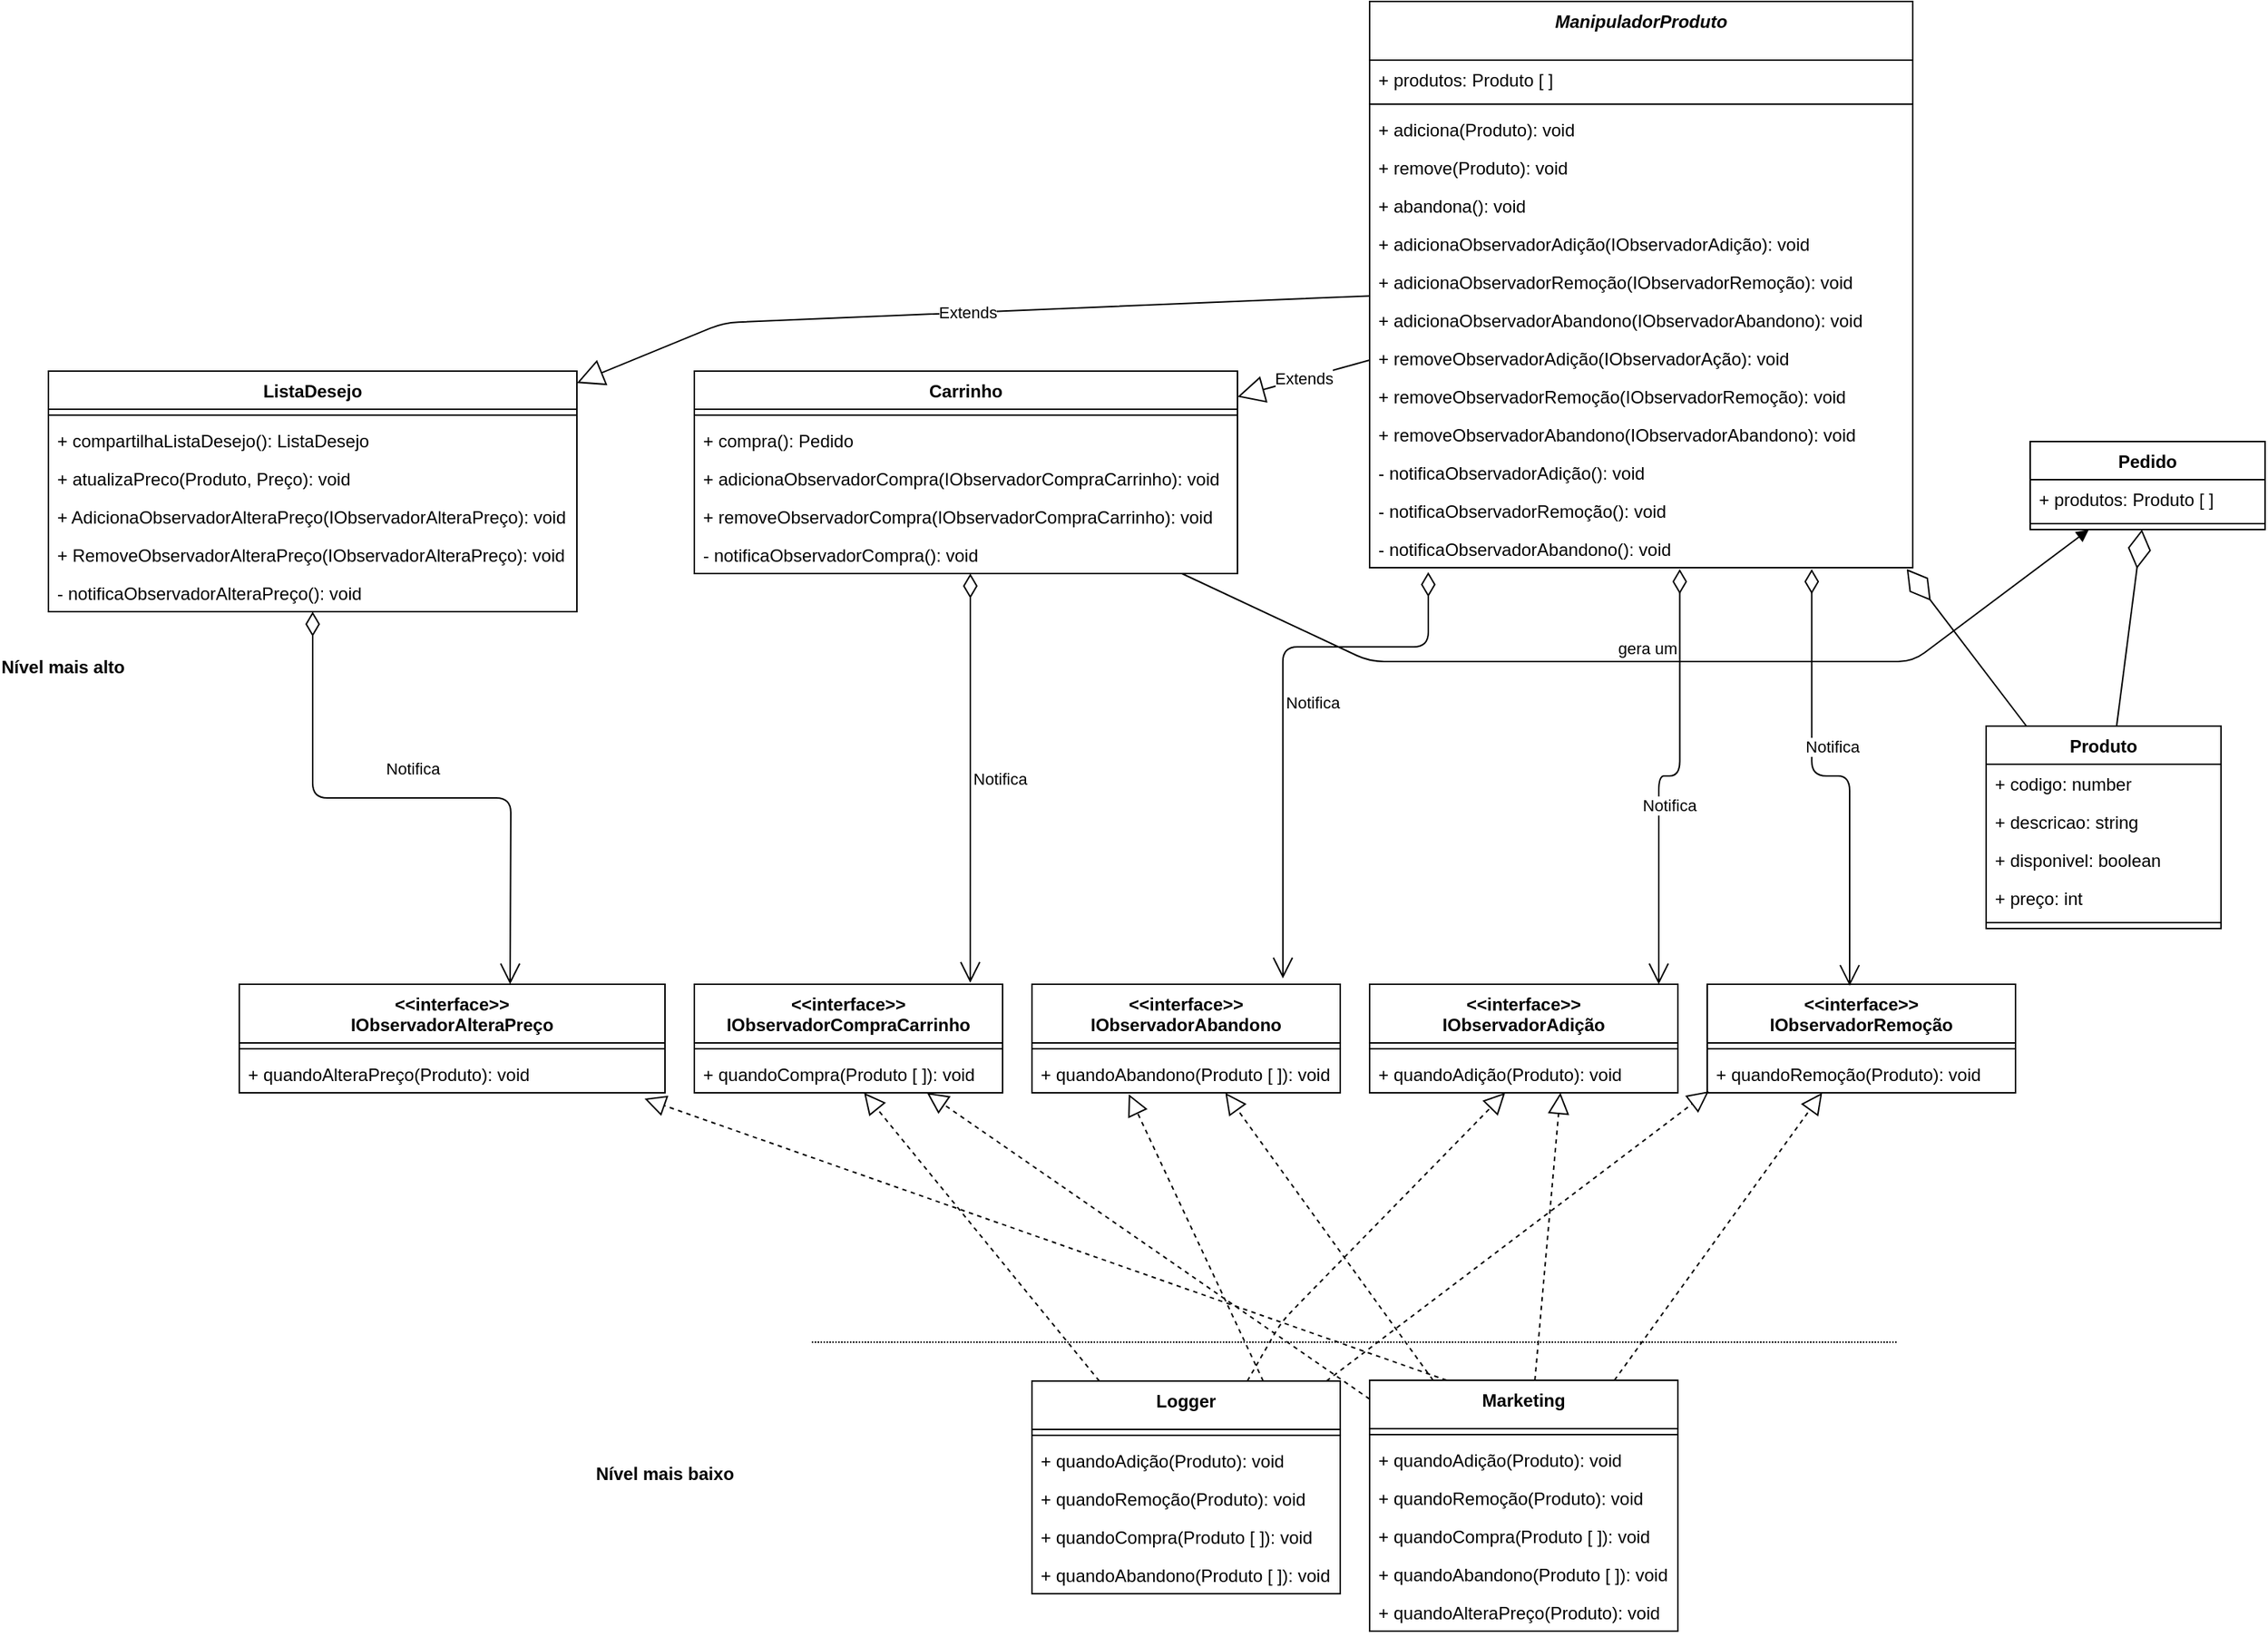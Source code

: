 <mxfile version="13.8.0" type="device"><diagram id="2kCRDFUwxtf_5Fmj9jrn" name="Page-1"><mxGraphModel dx="1823" dy="1002" grid="1" gridSize="10" guides="1" tooltips="1" connect="1" arrows="1" fold="1" page="1" pageScale="1" pageWidth="1100" pageHeight="600" math="0" shadow="0"><root><mxCell id="0"/><mxCell id="1" parent="0"/><mxCell id="i8tHs8VNy3ANWFrHOgjr-10" value="" style="endArrow=diamondThin;endFill=0;endSize=24;html=1;entryX=0.989;entryY=1.038;entryDx=0;entryDy=0;entryPerimeter=0;" parent="1" source="i8tHs8VNy3ANWFrHOgjr-5" target="zNU1u_UBfAi4vnhoaf6n-80" edge="1"><mxGeometry width="160" relative="1" as="geometry"><mxPoint x="480" y="220" as="sourcePoint"/><mxPoint x="880" y="-100" as="targetPoint"/></mxGeometry></mxCell><mxCell id="i8tHs8VNy3ANWFrHOgjr-18" value="" style="endArrow=diamondThin;endFill=0;endSize=24;html=1;" parent="1" source="i8tHs8VNy3ANWFrHOgjr-5" target="i8tHs8VNy3ANWFrHOgjr-14" edge="1"><mxGeometry width="160" relative="1" as="geometry"><mxPoint x="720" y="290" as="sourcePoint"/><mxPoint x="880" y="290" as="targetPoint"/></mxGeometry></mxCell><mxCell id="i8tHs8VNy3ANWFrHOgjr-19" value="gera um" style="html=1;verticalAlign=bottom;endArrow=block;" parent="1" source="i8tHs8VNy3ANWFrHOgjr-1" target="i8tHs8VNy3ANWFrHOgjr-14" edge="1"><mxGeometry width="80" relative="1" as="geometry"><mxPoint x="490" y="250" as="sourcePoint"/><mxPoint x="570" y="250" as="targetPoint"/><mxPoint as="offset"/><Array as="points"><mxPoint x="510" y="-130"/><mxPoint x="880" y="-130"/></Array></mxGeometry></mxCell><mxCell id="i8tHs8VNy3ANWFrHOgjr-25" value="" style="line;strokeWidth=1;fillColor=none;align=left;verticalAlign=middle;spacingTop=-1;spacingLeft=3;spacingRight=3;rotatable=0;labelPosition=right;points=[];portConstraint=eastwest;dashed=1;dashPattern=1 1;" parent="1" vertex="1"><mxGeometry x="130" y="330" width="740" height="8" as="geometry"/></mxCell><mxCell id="i8tHs8VNy3ANWFrHOgjr-28" value="Nível mais alto" style="text;align=center;fontStyle=1;verticalAlign=middle;spacingLeft=3;spacingRight=3;strokeColor=none;rotatable=0;points=[[0,0.5],[1,0.5]];portConstraint=eastwest;dashed=1;dashPattern=1 1;" parent="1" vertex="1"><mxGeometry x="-420" y="-140" width="80" height="26" as="geometry"/></mxCell><mxCell id="i8tHs8VNy3ANWFrHOgjr-29" value="Nível mais baixo" style="text;align=center;fontStyle=1;verticalAlign=middle;spacingLeft=3;spacingRight=3;strokeColor=none;rotatable=0;points=[[0,0.5],[1,0.5]];portConstraint=eastwest;dashed=1;dashPattern=1 1;" parent="1" vertex="1"><mxGeometry x="-10" y="410" width="80" height="26" as="geometry"/></mxCell><mxCell id="zNU1u_UBfAi4vnhoaf6n-22" value="" style="endArrow=block;dashed=1;endFill=0;endSize=12;html=1;" edge="1" parent="1" source="zNU1u_UBfAi4vnhoaf6n-7" target="zNU1u_UBfAi4vnhoaf6n-48"><mxGeometry width="160" relative="1" as="geometry"><mxPoint x="80" y="550" as="sourcePoint"/><mxPoint x="240" y="550" as="targetPoint"/></mxGeometry></mxCell><mxCell id="zNU1u_UBfAi4vnhoaf6n-56" value="" style="endArrow=block;dashed=1;endFill=0;endSize=12;html=1;" edge="1" parent="1" source="zNU1u_UBfAi4vnhoaf6n-15" target="zNU1u_UBfAi4vnhoaf6n-44"><mxGeometry width="160" relative="1" as="geometry"><mxPoint x="46.222" y="378.99" as="sourcePoint"/><mxPoint x="20.0" y="240.002" as="targetPoint"/></mxGeometry></mxCell><mxCell id="zNU1u_UBfAi4vnhoaf6n-57" value="" style="endArrow=block;dashed=1;endFill=0;endSize=12;html=1;entryX=0.619;entryY=1;entryDx=0;entryDy=0;entryPerimeter=0;" edge="1" parent="1" source="zNU1u_UBfAi4vnhoaf6n-15" target="zNU1u_UBfAi4vnhoaf6n-34"><mxGeometry width="160" relative="1" as="geometry"><mxPoint x="260.002" y="330" as="sourcePoint"/><mxPoint x="233.78" y="191.012" as="targetPoint"/><Array as="points"/></mxGeometry></mxCell><mxCell id="zNU1u_UBfAi4vnhoaf6n-63" value="" style="endArrow=block;dashed=1;endFill=0;endSize=12;html=1;" edge="1" parent="1" source="zNU1u_UBfAi4vnhoaf6n-15" target="zNU1u_UBfAi4vnhoaf6n-38"><mxGeometry width="160" relative="1" as="geometry"><mxPoint x="50.8" y="360" as="sourcePoint"/><mxPoint x="-86.926" y="254" as="targetPoint"/></mxGeometry></mxCell><mxCell id="zNU1u_UBfAi4vnhoaf6n-64" value="" style="endArrow=block;dashed=1;endFill=0;endSize=12;html=1;exitX=0.75;exitY=0;exitDx=0;exitDy=0;entryX=0.314;entryY=1.038;entryDx=0;entryDy=0;entryPerimeter=0;" edge="1" parent="1" source="zNU1u_UBfAi4vnhoaf6n-7" target="zNU1u_UBfAi4vnhoaf6n-55"><mxGeometry width="160" relative="1" as="geometry"><mxPoint x="-22.27" y="366" as="sourcePoint"/><mxPoint x="-159.996" y="260" as="targetPoint"/></mxGeometry></mxCell><mxCell id="zNU1u_UBfAi4vnhoaf6n-65" value="" style="endArrow=block;dashed=1;endFill=0;endSize=12;html=1;entryX=0.005;entryY=0.962;entryDx=0;entryDy=0;entryPerimeter=0;" edge="1" parent="1" source="zNU1u_UBfAi4vnhoaf6n-7" target="zNU1u_UBfAi4vnhoaf6n-41"><mxGeometry width="160" relative="1" as="geometry"><mxPoint x="60.8" y="370" as="sourcePoint"/><mxPoint x="-76.926" y="264" as="targetPoint"/></mxGeometry></mxCell><mxCell id="zNU1u_UBfAi4vnhoaf6n-66" value="" style="endArrow=block;dashed=1;endFill=0;endSize=12;html=1;" edge="1" parent="1" source="zNU1u_UBfAi4vnhoaf6n-7" target="zNU1u_UBfAi4vnhoaf6n-34"><mxGeometry width="160" relative="1" as="geometry"><mxPoint x="-26.869" y="360" as="sourcePoint"/><mxPoint x="81.05" y="253.012" as="targetPoint"/><Array as="points"><mxPoint x="450" y="320"/></Array></mxGeometry></mxCell><mxCell id="i8tHs8VNy3ANWFrHOgjr-5" value="Produto" style="swimlane;fontStyle=1;align=center;verticalAlign=top;childLayout=stackLayout;horizontal=1;startSize=26;horizontalStack=0;resizeParent=1;resizeParentMax=0;resizeLast=0;collapsible=1;marginBottom=0;" parent="1" vertex="1"><mxGeometry x="930" y="-86" width="160" height="138" as="geometry"/></mxCell><mxCell id="i8tHs8VNy3ANWFrHOgjr-6" value="+ codigo: number" style="text;strokeColor=none;fillColor=none;align=left;verticalAlign=top;spacingLeft=4;spacingRight=4;overflow=hidden;rotatable=0;points=[[0,0.5],[1,0.5]];portConstraint=eastwest;" parent="i8tHs8VNy3ANWFrHOgjr-5" vertex="1"><mxGeometry y="26" width="160" height="26" as="geometry"/></mxCell><mxCell id="i8tHs8VNy3ANWFrHOgjr-9" value="+ descricao: string" style="text;strokeColor=none;fillColor=none;align=left;verticalAlign=top;spacingLeft=4;spacingRight=4;overflow=hidden;rotatable=0;points=[[0,0.5],[1,0.5]];portConstraint=eastwest;" parent="i8tHs8VNy3ANWFrHOgjr-5" vertex="1"><mxGeometry y="52" width="160" height="26" as="geometry"/></mxCell><mxCell id="zNU1u_UBfAi4vnhoaf6n-81" value="+ disponivel: boolean" style="text;strokeColor=none;fillColor=none;align=left;verticalAlign=top;spacingLeft=4;spacingRight=4;overflow=hidden;rotatable=0;points=[[0,0.5],[1,0.5]];portConstraint=eastwest;" vertex="1" parent="i8tHs8VNy3ANWFrHOgjr-5"><mxGeometry y="78" width="160" height="26" as="geometry"/></mxCell><mxCell id="zNU1u_UBfAi4vnhoaf6n-126" value="+ preço: int" style="text;strokeColor=none;fillColor=none;align=left;verticalAlign=top;spacingLeft=4;spacingRight=4;overflow=hidden;rotatable=0;points=[[0,0.5],[1,0.5]];portConstraint=eastwest;" vertex="1" parent="i8tHs8VNy3ANWFrHOgjr-5"><mxGeometry y="104" width="160" height="26" as="geometry"/></mxCell><mxCell id="i8tHs8VNy3ANWFrHOgjr-7" value="" style="line;strokeWidth=1;fillColor=none;align=left;verticalAlign=middle;spacingTop=-1;spacingLeft=3;spacingRight=3;rotatable=0;labelPosition=right;points=[];portConstraint=eastwest;" parent="i8tHs8VNy3ANWFrHOgjr-5" vertex="1"><mxGeometry y="130" width="160" height="8" as="geometry"/></mxCell><mxCell id="zNU1u_UBfAi4vnhoaf6n-32" value="&lt;&lt;interface&gt;&gt;&#10;IObservadorAdição" style="swimlane;fontStyle=1;align=center;verticalAlign=top;childLayout=stackLayout;horizontal=1;startSize=40;horizontalStack=0;resizeParent=1;resizeParentMax=0;resizeLast=0;collapsible=1;marginBottom=0;" vertex="1" parent="1"><mxGeometry x="510" y="90" width="210" height="74" as="geometry"/></mxCell><mxCell id="zNU1u_UBfAi4vnhoaf6n-33" value="" style="line;strokeWidth=1;fillColor=none;align=left;verticalAlign=middle;spacingTop=-1;spacingLeft=3;spacingRight=3;rotatable=0;labelPosition=right;points=[];portConstraint=eastwest;" vertex="1" parent="zNU1u_UBfAi4vnhoaf6n-32"><mxGeometry y="40" width="210" height="8" as="geometry"/></mxCell><mxCell id="zNU1u_UBfAi4vnhoaf6n-34" value="+ quandoAdição(Produto): void" style="text;strokeColor=none;fillColor=none;align=left;verticalAlign=top;spacingLeft=4;spacingRight=4;overflow=hidden;rotatable=0;points=[[0,0.5],[1,0.5]];portConstraint=eastwest;" vertex="1" parent="zNU1u_UBfAi4vnhoaf6n-32"><mxGeometry y="48" width="210" height="26" as="geometry"/></mxCell><mxCell id="zNU1u_UBfAi4vnhoaf6n-50" value="&lt;&lt;interface&gt;&gt;&#10;IObservadorAbandono&#10;" style="swimlane;fontStyle=1;align=center;verticalAlign=top;childLayout=stackLayout;horizontal=1;startSize=40;horizontalStack=0;resizeParent=1;resizeParentMax=0;resizeLast=0;collapsible=1;marginBottom=0;" vertex="1" parent="1"><mxGeometry x="280" y="90" width="210" height="74" as="geometry"/></mxCell><mxCell id="zNU1u_UBfAi4vnhoaf6n-51" value="" style="line;strokeWidth=1;fillColor=none;align=left;verticalAlign=middle;spacingTop=-1;spacingLeft=3;spacingRight=3;rotatable=0;labelPosition=right;points=[];portConstraint=eastwest;" vertex="1" parent="zNU1u_UBfAi4vnhoaf6n-50"><mxGeometry y="40" width="210" height="8" as="geometry"/></mxCell><mxCell id="zNU1u_UBfAi4vnhoaf6n-55" value="+ quandoAbandono(Produto [ ]): void" style="text;strokeColor=none;fillColor=none;align=left;verticalAlign=top;spacingLeft=4;spacingRight=4;overflow=hidden;rotatable=0;points=[[0,0.5],[1,0.5]];portConstraint=eastwest;" vertex="1" parent="zNU1u_UBfAi4vnhoaf6n-50"><mxGeometry y="48" width="210" height="26" as="geometry"/></mxCell><mxCell id="zNU1u_UBfAi4vnhoaf6n-44" value="&lt;&lt;interface&gt;&gt;&#10;IObservadorCompraCarrinho&#10;" style="swimlane;fontStyle=1;align=center;verticalAlign=top;childLayout=stackLayout;horizontal=1;startSize=40;horizontalStack=0;resizeParent=1;resizeParentMax=0;resizeLast=0;collapsible=1;marginBottom=0;" vertex="1" parent="1"><mxGeometry x="50" y="90" width="210" height="74" as="geometry"/></mxCell><mxCell id="zNU1u_UBfAi4vnhoaf6n-45" value="" style="line;strokeWidth=1;fillColor=none;align=left;verticalAlign=middle;spacingTop=-1;spacingLeft=3;spacingRight=3;rotatable=0;labelPosition=right;points=[];portConstraint=eastwest;" vertex="1" parent="zNU1u_UBfAi4vnhoaf6n-44"><mxGeometry y="40" width="210" height="8" as="geometry"/></mxCell><mxCell id="zNU1u_UBfAi4vnhoaf6n-48" value="+ quandoCompra(Produto [ ]): void" style="text;strokeColor=none;fillColor=none;align=left;verticalAlign=top;spacingLeft=4;spacingRight=4;overflow=hidden;rotatable=0;points=[[0,0.5],[1,0.5]];portConstraint=eastwest;" vertex="1" parent="zNU1u_UBfAi4vnhoaf6n-44"><mxGeometry y="48" width="210" height="26" as="geometry"/></mxCell><mxCell id="zNU1u_UBfAi4vnhoaf6n-38" value="&lt;&lt;interface&gt;&gt;&#10;IObservadorRemoção&#10;" style="swimlane;fontStyle=1;align=center;verticalAlign=top;childLayout=stackLayout;horizontal=1;startSize=40;horizontalStack=0;resizeParent=1;resizeParentMax=0;resizeLast=0;collapsible=1;marginBottom=0;" vertex="1" parent="1"><mxGeometry x="740" y="90" width="210" height="74" as="geometry"/></mxCell><mxCell id="zNU1u_UBfAi4vnhoaf6n-39" value="" style="line;strokeWidth=1;fillColor=none;align=left;verticalAlign=middle;spacingTop=-1;spacingLeft=3;spacingRight=3;rotatable=0;labelPosition=right;points=[];portConstraint=eastwest;" vertex="1" parent="zNU1u_UBfAi4vnhoaf6n-38"><mxGeometry y="40" width="210" height="8" as="geometry"/></mxCell><mxCell id="zNU1u_UBfAi4vnhoaf6n-41" value="+ quandoRemoção(Produto): void" style="text;strokeColor=none;fillColor=none;align=left;verticalAlign=top;spacingLeft=4;spacingRight=4;overflow=hidden;rotatable=0;points=[[0,0.5],[1,0.5]];portConstraint=eastwest;" vertex="1" parent="zNU1u_UBfAi4vnhoaf6n-38"><mxGeometry y="48" width="210" height="26" as="geometry"/></mxCell><mxCell id="zNU1u_UBfAi4vnhoaf6n-93" value="" style="endArrow=block;dashed=1;endFill=0;endSize=12;html=1;" edge="1" parent="1" source="zNU1u_UBfAi4vnhoaf6n-15" target="zNU1u_UBfAi4vnhoaf6n-50"><mxGeometry width="160" relative="1" as="geometry"><mxPoint x="682.869" y="370.5" as="sourcePoint"/><mxPoint x="649.99" y="174" as="targetPoint"/><Array as="points"/></mxGeometry></mxCell><mxCell id="zNU1u_UBfAi4vnhoaf6n-94" value="Notifica" style="endArrow=open;html=1;endSize=12;startArrow=diamondThin;startSize=14;startFill=0;edgeStyle=orthogonalEdgeStyle;exitX=0.814;exitY=1.038;exitDx=0;exitDy=0;exitPerimeter=0;entryX=0.462;entryY=0.014;entryDx=0;entryDy=0;entryPerimeter=0;" edge="1" parent="1" source="zNU1u_UBfAi4vnhoaf6n-80" target="zNU1u_UBfAi4vnhoaf6n-38"><mxGeometry y="20" relative="1" as="geometry"><mxPoint x="410" y="30" as="sourcePoint"/><mxPoint x="570" y="30" as="targetPoint"/><mxPoint as="offset"/></mxGeometry></mxCell><mxCell id="zNU1u_UBfAi4vnhoaf6n-97" value="Notifica" style="endArrow=open;html=1;endSize=12;startArrow=diamondThin;startSize=14;startFill=0;edgeStyle=orthogonalEdgeStyle;exitX=0.571;exitY=1.038;exitDx=0;exitDy=0;exitPerimeter=0;entryX=0.938;entryY=0;entryDx=0;entryDy=0;entryPerimeter=0;" edge="1" parent="1" source="zNU1u_UBfAi4vnhoaf6n-80" target="zNU1u_UBfAi4vnhoaf6n-32"><mxGeometry y="20" relative="1" as="geometry"><mxPoint x="642" y="-30" as="sourcePoint"/><mxPoint x="847.02" y="101.036" as="targetPoint"/><mxPoint as="offset"/></mxGeometry></mxCell><mxCell id="zNU1u_UBfAi4vnhoaf6n-98" value="Notifica" style="endArrow=open;html=1;endSize=12;startArrow=diamondThin;startSize=14;startFill=0;edgeStyle=orthogonalEdgeStyle;entryX=0.814;entryY=-0.054;entryDx=0;entryDy=0;entryPerimeter=0;exitX=0.108;exitY=1.115;exitDx=0;exitDy=0;exitPerimeter=0;" edge="1" parent="1" source="zNU1u_UBfAi4vnhoaf6n-80" target="zNU1u_UBfAi4vnhoaf6n-50"><mxGeometry y="20" relative="1" as="geometry"><mxPoint x="550" y="-245" as="sourcePoint"/><mxPoint x="857.02" y="111.036" as="targetPoint"/><mxPoint as="offset"/><Array as="points"><mxPoint x="550" y="-140"/><mxPoint x="451" y="-140"/></Array></mxGeometry></mxCell><mxCell id="zNU1u_UBfAi4vnhoaf6n-99" value="Notifica" style="endArrow=open;html=1;endSize=12;startArrow=diamondThin;startSize=14;startFill=0;edgeStyle=orthogonalEdgeStyle;entryX=0.895;entryY=-0.014;entryDx=0;entryDy=0;entryPerimeter=0;" edge="1" parent="1" source="i8tHs8VNy3ANWFrHOgjr-1" target="zNU1u_UBfAi4vnhoaf6n-44"><mxGeometry y="20" relative="1" as="geometry"><mxPoint x="662" y="-10" as="sourcePoint"/><mxPoint x="867.02" y="121.036" as="targetPoint"/><mxPoint as="offset"/><Array as="points"><mxPoint x="238" y="-20"/><mxPoint x="238" y="-20"/></Array></mxGeometry></mxCell><mxCell id="zNU1u_UBfAi4vnhoaf6n-15" value="Marketing" style="swimlane;fontStyle=1;align=center;verticalAlign=top;childLayout=stackLayout;horizontal=1;startSize=33;horizontalStack=0;resizeParent=1;resizeParentMax=0;resizeLast=0;collapsible=1;marginBottom=0;" vertex="1" parent="1"><mxGeometry x="510" y="360" width="210" height="171" as="geometry"/></mxCell><mxCell id="zNU1u_UBfAi4vnhoaf6n-16" value="" style="line;strokeWidth=1;fillColor=none;align=left;verticalAlign=middle;spacingTop=-1;spacingLeft=3;spacingRight=3;rotatable=0;labelPosition=right;points=[];portConstraint=eastwest;" vertex="1" parent="zNU1u_UBfAi4vnhoaf6n-15"><mxGeometry y="33" width="210" height="8" as="geometry"/></mxCell><mxCell id="zNU1u_UBfAi4vnhoaf6n-17" value="+ quandoAdição(Produto): void" style="text;strokeColor=none;fillColor=none;align=left;verticalAlign=top;spacingLeft=4;spacingRight=4;overflow=hidden;rotatable=0;points=[[0,0.5],[1,0.5]];portConstraint=eastwest;" vertex="1" parent="zNU1u_UBfAi4vnhoaf6n-15"><mxGeometry y="41" width="210" height="26" as="geometry"/></mxCell><mxCell id="zNU1u_UBfAi4vnhoaf6n-18" value="+ quandoRemoção(Produto): void" style="text;strokeColor=none;fillColor=none;align=left;verticalAlign=top;spacingLeft=4;spacingRight=4;overflow=hidden;rotatable=0;points=[[0,0.5],[1,0.5]];portConstraint=eastwest;" vertex="1" parent="zNU1u_UBfAi4vnhoaf6n-15"><mxGeometry y="67" width="210" height="26" as="geometry"/></mxCell><mxCell id="zNU1u_UBfAi4vnhoaf6n-19" value="+ quandoCompra(Produto [ ]): void" style="text;strokeColor=none;fillColor=none;align=left;verticalAlign=top;spacingLeft=4;spacingRight=4;overflow=hidden;rotatable=0;points=[[0,0.5],[1,0.5]];portConstraint=eastwest;" vertex="1" parent="zNU1u_UBfAi4vnhoaf6n-15"><mxGeometry y="93" width="210" height="26" as="geometry"/></mxCell><mxCell id="zNU1u_UBfAi4vnhoaf6n-20" value="+ quandoAbandono(Produto [ ]): void" style="text;strokeColor=none;fillColor=none;align=left;verticalAlign=top;spacingLeft=4;spacingRight=4;overflow=hidden;rotatable=0;points=[[0,0.5],[1,0.5]];portConstraint=eastwest;" vertex="1" parent="zNU1u_UBfAi4vnhoaf6n-15"><mxGeometry y="119" width="210" height="26" as="geometry"/></mxCell><mxCell id="zNU1u_UBfAi4vnhoaf6n-134" value="+ quandoAlteraPreço(Produto): void" style="text;strokeColor=none;fillColor=none;align=left;verticalAlign=top;spacingLeft=4;spacingRight=4;overflow=hidden;rotatable=0;points=[[0,0.5],[1,0.5]];portConstraint=eastwest;" vertex="1" parent="zNU1u_UBfAi4vnhoaf6n-15"><mxGeometry y="145" width="210" height="26" as="geometry"/></mxCell><mxCell id="zNU1u_UBfAi4vnhoaf6n-7" value="Logger" style="swimlane;fontStyle=1;align=center;verticalAlign=top;childLayout=stackLayout;horizontal=1;startSize=33;horizontalStack=0;resizeParent=1;resizeParentMax=0;resizeLast=0;collapsible=1;marginBottom=0;" vertex="1" parent="1"><mxGeometry x="280" y="360.5" width="210" height="145" as="geometry"/></mxCell><mxCell id="zNU1u_UBfAi4vnhoaf6n-8" value="" style="line;strokeWidth=1;fillColor=none;align=left;verticalAlign=middle;spacingTop=-1;spacingLeft=3;spacingRight=3;rotatable=0;labelPosition=right;points=[];portConstraint=eastwest;" vertex="1" parent="zNU1u_UBfAi4vnhoaf6n-7"><mxGeometry y="33" width="210" height="8" as="geometry"/></mxCell><mxCell id="zNU1u_UBfAi4vnhoaf6n-9" value="+ quandoAdição(Produto): void" style="text;strokeColor=none;fillColor=none;align=left;verticalAlign=top;spacingLeft=4;spacingRight=4;overflow=hidden;rotatable=0;points=[[0,0.5],[1,0.5]];portConstraint=eastwest;" vertex="1" parent="zNU1u_UBfAi4vnhoaf6n-7"><mxGeometry y="41" width="210" height="26" as="geometry"/></mxCell><mxCell id="zNU1u_UBfAi4vnhoaf6n-10" value="+ quandoRemoção(Produto): void" style="text;strokeColor=none;fillColor=none;align=left;verticalAlign=top;spacingLeft=4;spacingRight=4;overflow=hidden;rotatable=0;points=[[0,0.5],[1,0.5]];portConstraint=eastwest;" vertex="1" parent="zNU1u_UBfAi4vnhoaf6n-7"><mxGeometry y="67" width="210" height="26" as="geometry"/></mxCell><mxCell id="zNU1u_UBfAi4vnhoaf6n-11" value="+ quandoCompra(Produto [ ]): void" style="text;strokeColor=none;fillColor=none;align=left;verticalAlign=top;spacingLeft=4;spacingRight=4;overflow=hidden;rotatable=0;points=[[0,0.5],[1,0.5]];portConstraint=eastwest;" vertex="1" parent="zNU1u_UBfAi4vnhoaf6n-7"><mxGeometry y="93" width="210" height="26" as="geometry"/></mxCell><mxCell id="zNU1u_UBfAi4vnhoaf6n-12" value="+ quandoAbandono(Produto [ ]): void" style="text;strokeColor=none;fillColor=none;align=left;verticalAlign=top;spacingLeft=4;spacingRight=4;overflow=hidden;rotatable=0;points=[[0,0.5],[1,0.5]];portConstraint=eastwest;" vertex="1" parent="zNU1u_UBfAi4vnhoaf6n-7"><mxGeometry y="119" width="210" height="26" as="geometry"/></mxCell><mxCell id="zNU1u_UBfAi4vnhoaf6n-71" value="ManipuladorProduto" style="swimlane;fontStyle=3;align=center;verticalAlign=top;childLayout=stackLayout;horizontal=1;startSize=40;horizontalStack=0;resizeParent=1;resizeParentMax=0;resizeLast=0;collapsible=1;marginBottom=0;" vertex="1" parent="1"><mxGeometry x="510" y="-580" width="370" height="386" as="geometry"/></mxCell><mxCell id="zNU1u_UBfAi4vnhoaf6n-72" value="+ produtos: Produto [ ]" style="text;strokeColor=none;fillColor=none;align=left;verticalAlign=top;spacingLeft=4;spacingRight=4;overflow=hidden;rotatable=0;points=[[0,0.5],[1,0.5]];portConstraint=eastwest;" vertex="1" parent="zNU1u_UBfAi4vnhoaf6n-71"><mxGeometry y="40" width="370" height="26" as="geometry"/></mxCell><mxCell id="zNU1u_UBfAi4vnhoaf6n-73" value="" style="line;strokeWidth=1;fillColor=none;align=left;verticalAlign=middle;spacingTop=-1;spacingLeft=3;spacingRight=3;rotatable=0;labelPosition=right;points=[];portConstraint=eastwest;" vertex="1" parent="zNU1u_UBfAi4vnhoaf6n-71"><mxGeometry y="66" width="370" height="8" as="geometry"/></mxCell><mxCell id="zNU1u_UBfAi4vnhoaf6n-74" value="+ adiciona(Produto): void" style="text;strokeColor=none;fillColor=none;align=left;verticalAlign=top;spacingLeft=4;spacingRight=4;overflow=hidden;rotatable=0;points=[[0,0.5],[1,0.5]];portConstraint=eastwest;" vertex="1" parent="zNU1u_UBfAi4vnhoaf6n-71"><mxGeometry y="74" width="370" height="26" as="geometry"/></mxCell><mxCell id="zNU1u_UBfAi4vnhoaf6n-75" value="+ remove(Produto): void" style="text;strokeColor=none;fillColor=none;align=left;verticalAlign=top;spacingLeft=4;spacingRight=4;overflow=hidden;rotatable=0;points=[[0,0.5],[1,0.5]];portConstraint=eastwest;" vertex="1" parent="zNU1u_UBfAi4vnhoaf6n-71"><mxGeometry y="100" width="370" height="26" as="geometry"/></mxCell><mxCell id="zNU1u_UBfAi4vnhoaf6n-76" value="+ abandona(): void" style="text;strokeColor=none;fillColor=none;align=left;verticalAlign=top;spacingLeft=4;spacingRight=4;overflow=hidden;rotatable=0;points=[[0,0.5],[1,0.5]];portConstraint=eastwest;" vertex="1" parent="zNU1u_UBfAi4vnhoaf6n-71"><mxGeometry y="126" width="370" height="26" as="geometry"/></mxCell><mxCell id="zNU1u_UBfAi4vnhoaf6n-78" value="+ adicionaObservadorAdição(IObservadorAdição): void" style="text;strokeColor=none;fillColor=none;align=left;verticalAlign=top;spacingLeft=4;spacingRight=4;overflow=hidden;rotatable=0;points=[[0,0.5],[1,0.5]];portConstraint=eastwest;" vertex="1" parent="zNU1u_UBfAi4vnhoaf6n-71"><mxGeometry y="152" width="370" height="26" as="geometry"/></mxCell><mxCell id="zNU1u_UBfAi4vnhoaf6n-108" value="+ adicionaObservadorRemoção(IObservadorRemoção): void" style="text;strokeColor=none;fillColor=none;align=left;verticalAlign=top;spacingLeft=4;spacingRight=4;overflow=hidden;rotatable=0;points=[[0,0.5],[1,0.5]];portConstraint=eastwest;" vertex="1" parent="zNU1u_UBfAi4vnhoaf6n-71"><mxGeometry y="178" width="370" height="26" as="geometry"/></mxCell><mxCell id="zNU1u_UBfAi4vnhoaf6n-109" value="+ adicionaObservadorAbandono(IObservadorAbandono): void" style="text;strokeColor=none;fillColor=none;align=left;verticalAlign=top;spacingLeft=4;spacingRight=4;overflow=hidden;rotatable=0;points=[[0,0.5],[1,0.5]];portConstraint=eastwest;" vertex="1" parent="zNU1u_UBfAi4vnhoaf6n-71"><mxGeometry y="204" width="370" height="26" as="geometry"/></mxCell><mxCell id="zNU1u_UBfAi4vnhoaf6n-110" value="+ removeObservadorAdição(IObservadorAção): void" style="text;strokeColor=none;fillColor=none;align=left;verticalAlign=top;spacingLeft=4;spacingRight=4;overflow=hidden;rotatable=0;points=[[0,0.5],[1,0.5]];portConstraint=eastwest;" vertex="1" parent="zNU1u_UBfAi4vnhoaf6n-71"><mxGeometry y="230" width="370" height="26" as="geometry"/></mxCell><mxCell id="zNU1u_UBfAi4vnhoaf6n-107" value="+ removeObservadorRemoção(IObservadorRemoção): void" style="text;strokeColor=none;fillColor=none;align=left;verticalAlign=top;spacingLeft=4;spacingRight=4;overflow=hidden;rotatable=0;points=[[0,0.5],[1,0.5]];portConstraint=eastwest;" vertex="1" parent="zNU1u_UBfAi4vnhoaf6n-71"><mxGeometry y="256" width="370" height="26" as="geometry"/></mxCell><mxCell id="zNU1u_UBfAi4vnhoaf6n-111" value="+ removeObservadorAbandono(IObservadorAbandono): void" style="text;strokeColor=none;fillColor=none;align=left;verticalAlign=top;spacingLeft=4;spacingRight=4;overflow=hidden;rotatable=0;points=[[0,0.5],[1,0.5]];portConstraint=eastwest;" vertex="1" parent="zNU1u_UBfAi4vnhoaf6n-71"><mxGeometry y="282" width="370" height="26" as="geometry"/></mxCell><mxCell id="zNU1u_UBfAi4vnhoaf6n-113" value="- notificaObservadorAdição(): void" style="text;strokeColor=none;fillColor=none;align=left;verticalAlign=top;spacingLeft=4;spacingRight=4;overflow=hidden;rotatable=0;points=[[0,0.5],[1,0.5]];portConstraint=eastwest;" vertex="1" parent="zNU1u_UBfAi4vnhoaf6n-71"><mxGeometry y="308" width="370" height="26" as="geometry"/></mxCell><mxCell id="zNU1u_UBfAi4vnhoaf6n-114" value="- notificaObservadorRemoção(): void" style="text;strokeColor=none;fillColor=none;align=left;verticalAlign=top;spacingLeft=4;spacingRight=4;overflow=hidden;rotatable=0;points=[[0,0.5],[1,0.5]];portConstraint=eastwest;" vertex="1" parent="zNU1u_UBfAi4vnhoaf6n-71"><mxGeometry y="334" width="370" height="26" as="geometry"/></mxCell><mxCell id="zNU1u_UBfAi4vnhoaf6n-80" value="- notificaObservadorAbandono(): void" style="text;strokeColor=none;fillColor=none;align=left;verticalAlign=top;spacingLeft=4;spacingRight=4;overflow=hidden;rotatable=0;points=[[0,0.5],[1,0.5]];portConstraint=eastwest;" vertex="1" parent="zNU1u_UBfAi4vnhoaf6n-71"><mxGeometry y="360" width="370" height="26" as="geometry"/></mxCell><mxCell id="i8tHs8VNy3ANWFrHOgjr-14" value="Pedido" style="swimlane;fontStyle=1;align=center;verticalAlign=top;childLayout=stackLayout;horizontal=1;startSize=26;horizontalStack=0;resizeParent=1;resizeParentMax=0;resizeLast=0;collapsible=1;marginBottom=0;" parent="1" vertex="1"><mxGeometry x="960" y="-280" width="160" height="60" as="geometry"/></mxCell><mxCell id="i8tHs8VNy3ANWFrHOgjr-15" value="+ produtos: Produto [ ]" style="text;strokeColor=none;fillColor=none;align=left;verticalAlign=top;spacingLeft=4;spacingRight=4;overflow=hidden;rotatable=0;points=[[0,0.5],[1,0.5]];portConstraint=eastwest;" parent="i8tHs8VNy3ANWFrHOgjr-14" vertex="1"><mxGeometry y="26" width="160" height="26" as="geometry"/></mxCell><mxCell id="i8tHs8VNy3ANWFrHOgjr-16" value="" style="line;strokeWidth=1;fillColor=none;align=left;verticalAlign=middle;spacingTop=-1;spacingLeft=3;spacingRight=3;rotatable=0;labelPosition=right;points=[];portConstraint=eastwest;" parent="i8tHs8VNy3ANWFrHOgjr-14" vertex="1"><mxGeometry y="52" width="160" height="8" as="geometry"/></mxCell><mxCell id="i8tHs8VNy3ANWFrHOgjr-1" value="Carrinho" style="swimlane;fontStyle=1;align=center;verticalAlign=top;childLayout=stackLayout;horizontal=1;startSize=26;horizontalStack=0;resizeParent=1;resizeParentMax=0;resizeLast=0;collapsible=1;marginBottom=0;" parent="1" vertex="1"><mxGeometry x="50" y="-328" width="370" height="138" as="geometry"/></mxCell><mxCell id="i8tHs8VNy3ANWFrHOgjr-3" value="" style="line;strokeWidth=1;fillColor=none;align=left;verticalAlign=middle;spacingTop=-1;spacingLeft=3;spacingRight=3;rotatable=0;labelPosition=right;points=[];portConstraint=eastwest;" parent="i8tHs8VNy3ANWFrHOgjr-1" vertex="1"><mxGeometry y="26" width="370" height="8" as="geometry"/></mxCell><mxCell id="i8tHs8VNy3ANWFrHOgjr-13" value="+ compra(): Pedido" style="text;strokeColor=none;fillColor=none;align=left;verticalAlign=top;spacingLeft=4;spacingRight=4;overflow=hidden;rotatable=0;points=[[0,0.5],[1,0.5]];portConstraint=eastwest;" parent="i8tHs8VNy3ANWFrHOgjr-1" vertex="1"><mxGeometry y="34" width="370" height="26" as="geometry"/></mxCell><mxCell id="i8tHs8VNy3ANWFrHOgjr-12" value="+ adicionaObservadorCompra(IObservadorCompraCarrinho): void" style="text;strokeColor=none;fillColor=none;align=left;verticalAlign=top;spacingLeft=4;spacingRight=4;overflow=hidden;rotatable=0;points=[[0,0.5],[1,0.5]];portConstraint=eastwest;" parent="i8tHs8VNy3ANWFrHOgjr-1" vertex="1"><mxGeometry y="60" width="370" height="26" as="geometry"/></mxCell><mxCell id="zNU1u_UBfAi4vnhoaf6n-28" value="+ removeObservadorCompra(IObservadorCompraCarrinho): void" style="text;strokeColor=none;fillColor=none;align=left;verticalAlign=top;spacingLeft=4;spacingRight=4;overflow=hidden;rotatable=0;points=[[0,0.5],[1,0.5]];portConstraint=eastwest;" vertex="1" parent="i8tHs8VNy3ANWFrHOgjr-1"><mxGeometry y="86" width="370" height="26" as="geometry"/></mxCell><mxCell id="zNU1u_UBfAi4vnhoaf6n-31" value="- notificaObservadorCompra(): void" style="text;strokeColor=none;fillColor=none;align=left;verticalAlign=top;spacingLeft=4;spacingRight=4;overflow=hidden;rotatable=0;points=[[0,0.5],[1,0.5]];portConstraint=eastwest;" vertex="1" parent="i8tHs8VNy3ANWFrHOgjr-1"><mxGeometry y="112" width="370" height="26" as="geometry"/></mxCell><mxCell id="zNU1u_UBfAi4vnhoaf6n-127" value="&lt;&lt;interface&gt;&gt;&#10;IObservadorAlteraPreço" style="swimlane;fontStyle=1;align=center;verticalAlign=top;childLayout=stackLayout;horizontal=1;startSize=40;horizontalStack=0;resizeParent=1;resizeParentMax=0;resizeLast=0;collapsible=1;marginBottom=0;" vertex="1" parent="1"><mxGeometry x="-260" y="90" width="290" height="74" as="geometry"/></mxCell><mxCell id="zNU1u_UBfAi4vnhoaf6n-128" value="" style="line;strokeWidth=1;fillColor=none;align=left;verticalAlign=middle;spacingTop=-1;spacingLeft=3;spacingRight=3;rotatable=0;labelPosition=right;points=[];portConstraint=eastwest;" vertex="1" parent="zNU1u_UBfAi4vnhoaf6n-127"><mxGeometry y="40" width="290" height="8" as="geometry"/></mxCell><mxCell id="zNU1u_UBfAi4vnhoaf6n-129" value="+ quandoAlteraPreço(Produto): void" style="text;strokeColor=none;fillColor=none;align=left;verticalAlign=top;spacingLeft=4;spacingRight=4;overflow=hidden;rotatable=0;points=[[0,0.5],[1,0.5]];portConstraint=eastwest;" vertex="1" parent="zNU1u_UBfAi4vnhoaf6n-127"><mxGeometry y="48" width="290" height="26" as="geometry"/></mxCell><mxCell id="zNU1u_UBfAi4vnhoaf6n-130" value="" style="endArrow=block;dashed=1;endFill=0;endSize=12;html=1;entryX=0.952;entryY=1.154;entryDx=0;entryDy=0;entryPerimeter=0;exitX=0.25;exitY=0;exitDx=0;exitDy=0;" edge="1" parent="1" source="zNU1u_UBfAi4vnhoaf6n-15" target="zNU1u_UBfAi4vnhoaf6n-129"><mxGeometry width="160" relative="1" as="geometry"><mxPoint x="520" y="372.766" as="sourcePoint"/><mxPoint x="220.712" y="174" as="targetPoint"/></mxGeometry></mxCell><mxCell id="zNU1u_UBfAi4vnhoaf6n-131" value="Notifica" style="endArrow=open;html=1;endSize=12;startArrow=diamondThin;startSize=14;startFill=0;edgeStyle=orthogonalEdgeStyle;entryX=0.895;entryY=-0.014;entryDx=0;entryDy=0;entryPerimeter=0;" edge="1" parent="1" source="zNU1u_UBfAi4vnhoaf6n-82"><mxGeometry y="20" relative="1" as="geometry"><mxPoint x="-75.45" y="-188.96" as="sourcePoint"/><mxPoint x="-75.5" y="90.004" as="targetPoint"/><mxPoint as="offset"/><Array as="points"/></mxGeometry></mxCell><mxCell id="zNU1u_UBfAi4vnhoaf6n-82" value="ListaDesejo" style="swimlane;fontStyle=1;align=center;verticalAlign=top;childLayout=stackLayout;horizontal=1;startSize=26;horizontalStack=0;resizeParent=1;resizeParentMax=0;resizeLast=0;collapsible=1;marginBottom=0;" vertex="1" parent="1"><mxGeometry x="-390" y="-328" width="360" height="164" as="geometry"/></mxCell><mxCell id="zNU1u_UBfAi4vnhoaf6n-84" value="" style="line;strokeWidth=1;fillColor=none;align=left;verticalAlign=middle;spacingTop=-1;spacingLeft=3;spacingRight=3;rotatable=0;labelPosition=right;points=[];portConstraint=eastwest;" vertex="1" parent="zNU1u_UBfAi4vnhoaf6n-82"><mxGeometry y="26" width="360" height="8" as="geometry"/></mxCell><mxCell id="zNU1u_UBfAi4vnhoaf6n-137" value="+ compartilhaListaDesejo(): ListaDesejo" style="text;strokeColor=none;fillColor=none;align=left;verticalAlign=top;spacingLeft=4;spacingRight=4;overflow=hidden;rotatable=0;points=[[0,0.5],[1,0.5]];portConstraint=eastwest;" vertex="1" parent="zNU1u_UBfAi4vnhoaf6n-82"><mxGeometry y="34" width="360" height="26" as="geometry"/></mxCell><mxCell id="zNU1u_UBfAi4vnhoaf6n-121" value="+ atualizaPreco(Produto, Preço): void" style="text;strokeColor=none;fillColor=none;align=left;verticalAlign=top;spacingLeft=4;spacingRight=4;overflow=hidden;rotatable=0;points=[[0,0.5],[1,0.5]];portConstraint=eastwest;" vertex="1" parent="zNU1u_UBfAi4vnhoaf6n-82"><mxGeometry y="60" width="360" height="26" as="geometry"/></mxCell><mxCell id="zNU1u_UBfAi4vnhoaf6n-133" value="+ AdicionaObservadorAlteraPreço(IObservadorAlteraPreço): void" style="text;strokeColor=none;fillColor=none;align=left;verticalAlign=top;spacingLeft=4;spacingRight=4;overflow=hidden;rotatable=0;points=[[0,0.5],[1,0.5]];portConstraint=eastwest;" vertex="1" parent="zNU1u_UBfAi4vnhoaf6n-82"><mxGeometry y="86" width="360" height="26" as="geometry"/></mxCell><mxCell id="zNU1u_UBfAi4vnhoaf6n-132" value="+ RemoveObservadorAlteraPreço(IObservadorAlteraPreço): void" style="text;strokeColor=none;fillColor=none;align=left;verticalAlign=top;spacingLeft=4;spacingRight=4;overflow=hidden;rotatable=0;points=[[0,0.5],[1,0.5]];portConstraint=eastwest;" vertex="1" parent="zNU1u_UBfAi4vnhoaf6n-82"><mxGeometry y="112" width="360" height="26" as="geometry"/></mxCell><mxCell id="zNU1u_UBfAi4vnhoaf6n-90" value="- notificaObservadorAlteraPreço(): void" style="text;strokeColor=none;fillColor=none;align=left;verticalAlign=top;spacingLeft=4;spacingRight=4;overflow=hidden;rotatable=0;points=[[0,0.5],[1,0.5]];portConstraint=eastwest;" vertex="1" parent="zNU1u_UBfAi4vnhoaf6n-82"><mxGeometry y="138" width="360" height="26" as="geometry"/></mxCell><mxCell id="zNU1u_UBfAi4vnhoaf6n-135" value="Extends" style="endArrow=block;endSize=16;endFill=0;html=1;" edge="1" parent="1" source="zNU1u_UBfAi4vnhoaf6n-71" target="zNU1u_UBfAi4vnhoaf6n-82"><mxGeometry width="160" relative="1" as="geometry"><mxPoint x="-40" y="-280" as="sourcePoint"/><mxPoint x="-40" y="-420" as="targetPoint"/><Array as="points"><mxPoint x="70" y="-361"/></Array></mxGeometry></mxCell><mxCell id="zNU1u_UBfAi4vnhoaf6n-136" value="Extends" style="endArrow=block;endSize=16;endFill=0;html=1;" edge="1" parent="1" source="zNU1u_UBfAi4vnhoaf6n-71" target="i8tHs8VNy3ANWFrHOgjr-1"><mxGeometry width="160" relative="1" as="geometry"><mxPoint x="520" y="-570" as="sourcePoint"/><mxPoint x="-86.96" y="-317.034" as="targetPoint"/></mxGeometry></mxCell></root></mxGraphModel></diagram></mxfile>